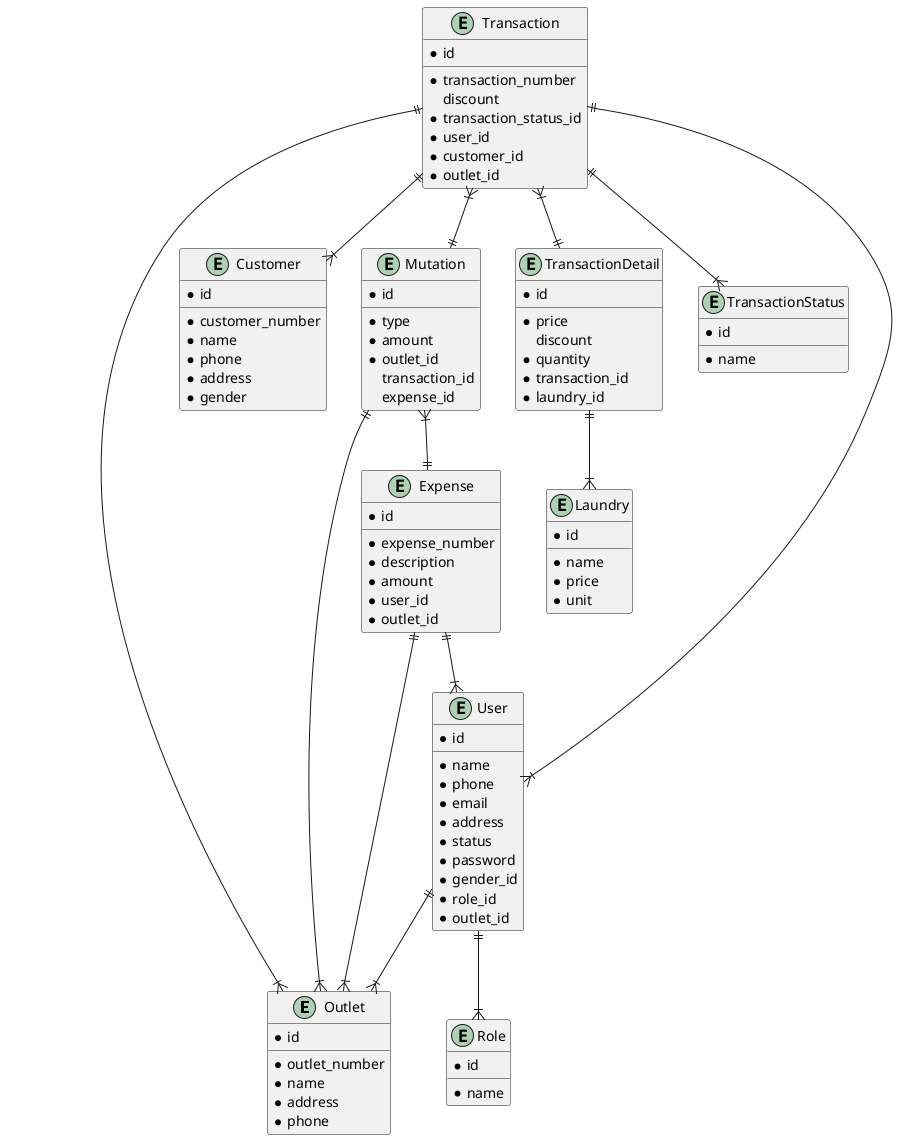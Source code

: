 @startuml Database
entity  Outlet {
  * id
  __
  * outlet_number
  * name
  * address
  * phone
}

entity Customer {
  * id
  __
  * customer_number
  * name
  * phone
  * address
  * gender
}

entity Mutation {
  * id
  __
  * type
  * amount
  * outlet_id
  transaction_id
  expense_id
}

entity Transaction {
  * id
  __
  * transaction_number
  discount
  * transaction_status_id
  * user_id
  * customer_id
  * outlet_id
}

entity TransactionDetail {
  * id
  __
  * price
  discount
  * quantity
  * transaction_id
  * laundry_id
}

entity Laundry {
  * id
  __
  * name
  * price
  * unit
}

entity TransactionStatus {
  * id
  __
  * name
}

entity User {
  * id
  __
  * name
  * phone
  * email
  * address
  * status
  * password
  * gender_id
  * role_id
  * outlet_id
}

entity Role {
  * id
  __
  * name
}

entity Expense {
  * id
  __
  * expense_number
  * description
  * amount
  * user_id
  * outlet_id
}

Mutation }|--|| Expense
Mutation ||--|{ Outlet
Transaction }|--|| Mutation
Transaction }|--|| TransactionDetail
Transaction ||--|{ TransactionStatus
Transaction ||--|{ Outlet
Transaction ||--|{ Customer
Transaction ||--|{ User
Expense ||--|{ User
Expense ||--|{ Outlet
User ||--|{ Role
User ||--|{ Outlet
TransactionDetail ||--|{ Laundry
